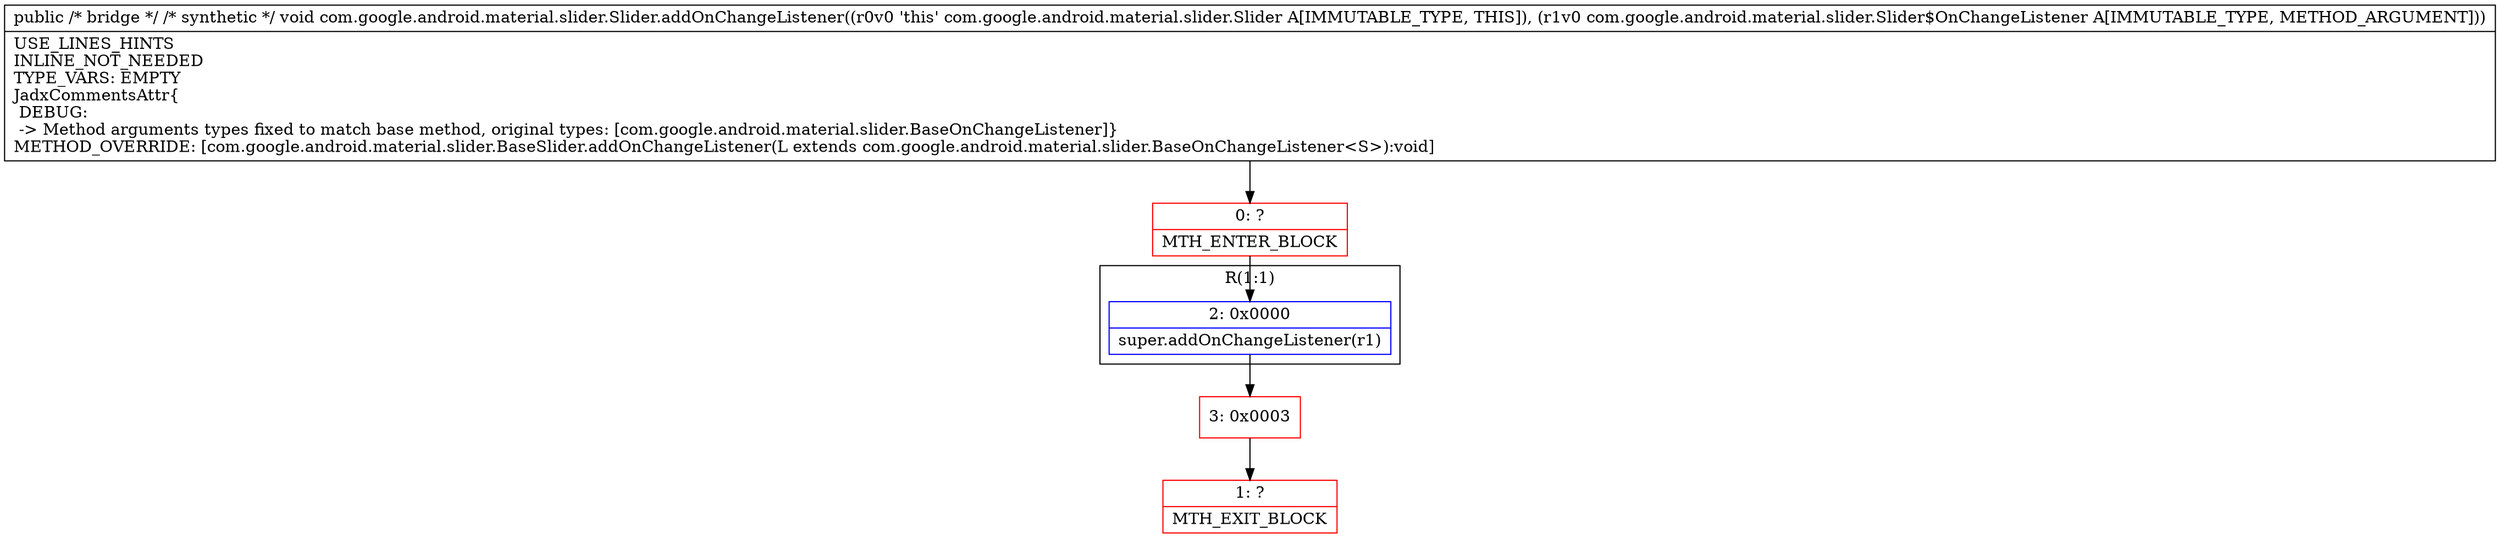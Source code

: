 digraph "CFG forcom.google.android.material.slider.Slider.addOnChangeListener(Lcom\/google\/android\/material\/slider\/BaseOnChangeListener;)V" {
subgraph cluster_Region_1926228371 {
label = "R(1:1)";
node [shape=record,color=blue];
Node_2 [shape=record,label="{2\:\ 0x0000|super.addOnChangeListener(r1)\l}"];
}
Node_0 [shape=record,color=red,label="{0\:\ ?|MTH_ENTER_BLOCK\l}"];
Node_3 [shape=record,color=red,label="{3\:\ 0x0003}"];
Node_1 [shape=record,color=red,label="{1\:\ ?|MTH_EXIT_BLOCK\l}"];
MethodNode[shape=record,label="{public \/* bridge *\/ \/* synthetic *\/ void com.google.android.material.slider.Slider.addOnChangeListener((r0v0 'this' com.google.android.material.slider.Slider A[IMMUTABLE_TYPE, THIS]), (r1v0 com.google.android.material.slider.Slider$OnChangeListener A[IMMUTABLE_TYPE, METHOD_ARGUMENT]))  | USE_LINES_HINTS\lINLINE_NOT_NEEDED\lTYPE_VARS: EMPTY\lJadxCommentsAttr\{\l DEBUG: \l \-\> Method arguments types fixed to match base method, original types: [com.google.android.material.slider.BaseOnChangeListener]\}\lMETHOD_OVERRIDE: [com.google.android.material.slider.BaseSlider.addOnChangeListener(L extends com.google.android.material.slider.BaseOnChangeListener\<S\>):void]\l}"];
MethodNode -> Node_0;Node_2 -> Node_3;
Node_0 -> Node_2;
Node_3 -> Node_1;
}

